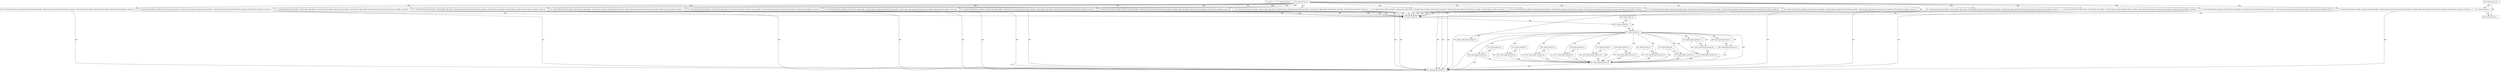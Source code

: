 digraph G {
  "1: match () ...
" [shape=box, ];
  "72: match (event_id) ...
" [shape=box, ];
  "78: match (event_id) ...
" [shape=box, ];
  "97: match (forward_flow_ip_header_2,forward_flow_udp_header_1,forward_flow_ip_header_6,forward_flow_ip_header_7,forward_flow_udp_header_0,forward_flow_ip_header_4,forward_flow_ip_header_5,event_id) ...
" [
  shape=box, ];
  "102: match (forward_flow_ip_header_2,forward_flow_udp_header_1,forward_flow_ip_header_6,forward_flow_ip_header_7,forward_flow_udp_header_0,forward_flow_ip_header_4,forward_flow_ip_header_5,event_id) ...
" [
  shape=box, ];
  "107: match (forward_flow_ip_header_2,forward_flow_udp_header_1,forward_flow_ip_header_6,forward_flow_ip_header_7,forward_flow_udp_header_0,forward_flow_ip_header_4,forward_flow_ip_header_5,event_id) ...
" [
  shape=box, ];
  "112: match (forward_flow_ip_header_2,forward_flow_udp_header_1,forward_flow_ip_header_6,forward_flow_ip_header_7,forward_flow_udp_header_0,forward_flow_ip_header_4,forward_flow_ip_header_5,event_id) ...
" [
  shape=box, ];
  "117: match (forward_flow_ip_header_2,forward_flow_udp_header_1,forward_flow_ip_header_6,forward_flow_ip_header_7,forward_flow_udp_header_0,forward_flow_ip_header_4,forward_flow_ip_header_5,event_id) ...
" [
  shape=box, ];
  "122: match (forward_flow_ip_header_2,forward_flow_udp_header_1,forward_flow_ip_header_6,forward_flow_ip_header_7,forward_flow_udp_header_0,forward_flow_ip_header_4,forward_flow_ip_header_5,event_id) ...
" [
  shape=box, ];
  "127: match (forward_flow_ip_header_2,forward_flow_udp_header_1,forward_flow_ip_header_6,forward_flow_ip_header_7,forward_flow_udp_header_0,forward_flow_ip_header_4,forward_flow_ip_header_5,event_id) ...
" [
  shape=box, ];
  "132: match (forward_flow_ip_header_2,forward_flow_udp_header_1,forward_flow_ip_header_6,forward_flow_ip_header_7,forward_flow_udp_header_0,forward_flow_ip_header_4,forward_flow_ip_header_5,event_id) ...
" [
  shape=box, ];
  "137: match (forward_flow_ip_header_2,forward_flow_udp_header_1,forward_flow_ip_header_6,forward_flow_ip_header_7,forward_flow_udp_header_0,forward_flow_ip_header_4,forward_flow_ip_header_5,event_id) ...
" [
  shape=box, ];
  "142: match (forward_flow_ip_header_2,forward_flow_udp_header_1,forward_flow_ip_header_6,forward_flow_ip_header_7,forward_flow_udp_header_0,forward_flow_ip_header_4,forward_flow_ip_header_5,event_id) ...
" [
  shape=box, ];
  "147: match (forward_flow_ip_header_2,forward_flow_udp_header_1,forward_flow_ip_header_6,forward_flow_ip_header_7,forward_flow_udp_header_0,forward_flow_ip_header_4,forward_flow_ip_header_5,event_id) ...
" [
  shape=box, ];
  "152: match (forward_flow_ip_header_2,forward_flow_udp_header_1,forward_flow_ip_header_6,forward_flow_ip_header_7,forward_flow_udp_header_0,forward_flow_ip_header_4,forward_flow_ip_header_5,event_id) ...
" [
  shape=box, ];
  "157: match (forward_flow_ip_header_2,forward_flow_udp_header_1,forward_flow_ip_header_6,forward_flow_ip_header_7,forward_flow_udp_header_0,forward_flow_ip_header_4,forward_flow_ip_header_5,event_id) ...
" [
  shape=box, ];
  "162: match (forward_flow_ip_header_2,forward_flow_udp_header_1,forward_flow_ip_header_6,forward_flow_ip_header_7,forward_flow_udp_header_0,forward_flow_ip_header_4,forward_flow_ip_header_5,event_id) ...
" [
  shape=box, ];
  "167: match (forward_flow_ip_header_2,forward_flow_udp_header_1,forward_flow_ip_header_6,forward_flow_ip_header_7,forward_flow_udp_header_0,forward_flow_ip_header_4,forward_flow_ip_header_5,event_id) ...
" [
  shape=box, ];
  "172: match (forward_flow_ip_header_2,forward_flow_udp_header_1,forward_flow_ip_header_6,forward_flow_ip_header_7,forward_flow_udp_header_0,forward_flow_ip_header_4,forward_flow_ip_header_5,event_id) ...
" [
  shape=box, ];
  "177: match (forward_flow_ip_header_2,forward_flow_udp_header_1,forward_flow_ip_header_6,forward_flow_ip_header_7,forward_flow_udp_header_0,forward_flow_ip_header_4,forward_flow_ip_header_5,event_id) ...
" [
  shape=box, ];
  "182: match (forward_flow_ip_header_2,forward_flow_udp_header_1,forward_flow_ip_header_6,forward_flow_ip_header_7,forward_flow_udp_header_0,forward_flow_ip_header_4,forward_flow_ip_header_5,event_id) ...
" [
  shape=box, ];
  "189: match (event_id) ...
" [shape=box, ];
  "192: match (event_id) ...
" [shape=box, ];
  "213: match (event_id) ...
" [shape=box, ];
  "219: match (event_id) ...
" [shape=box, ];
  "226: match (event_id) ...
" [shape=box, ];
  "232: match (event_id) ...
" [shape=box, ];
  "239: match (event_id) ...
" [shape=box, ];
  "246: match (event_id) ...
" [shape=box, ];
  "253: match (event_id) ...
" [shape=box, ];
  "260: match (event_id) ...
" [shape=box, ];
  "267: match (event_id) ...
" [shape=box, ];
  "274: match (event_id) ...
" [shape=box, ];
  "282: match (path_id,event_id) ...
" [shape=box, ];
  "285: match (path_id,event_id) ...
" [shape=box, ];
  "291: match (path_id,event_id) ...
" [shape=box, ];
  "297: match (path_id,event_id) ...
" [shape=box, ];
  "303: match (path_id,event_id) ...
" [shape=box, ];
  "309: match (path_id,event_id) ...
" [shape=box, ];
  "315: match (path_id,event_id) ...
" [shape=box, ];
  "321: match (path_id,event_id) ...
" [shape=box, ];
  "329: match (path_id,event_id) ...
" [shape=box, ];
  "350: match (path_id,event_id) ...
" [shape=box, ];
  "355: match (path_id,event_id) ...
" [shape=box, ];
  "360: match (path_id,event_id) ...
" [shape=box, ];
  "366: match (path_id,event_id) ...
" [shape=box, ];
  "368: match (path_id,event_id) ...
" [shape=box, ];
  "461: match (path_id,event_id) ...
" [shape=box, ];
  "502: match (path_id,event_id) ...
" [shape=box, ];
  "506: match (event_id) ...
" [shape=box, ];
  "525: match (event_id) ...
" [shape=box, ];
  "565: match (event_id) ...
" [shape=box, ];
  
  
  "78: match (event_id) ...
" -> "97: match (forward_flow_ip_header_2,forward_flow_udp_header_1,forward_flow_ip_header_6,forward_flow_ip_header_7,forward_flow_udp_header_0,forward_flow_ip_header_4,forward_flow_ip_header_5,event_id) ...
" [
  label="WW", ];
  "78: match (event_id) ...
" -> "102: match (forward_flow_ip_header_2,forward_flow_udp_header_1,forward_flow_ip_header_6,forward_flow_ip_header_7,forward_flow_udp_header_0,forward_flow_ip_header_4,forward_flow_ip_header_5,event_id) ...
" [
  label="WW", ];
  "78: match (event_id) ...
" -> "107: match (forward_flow_ip_header_2,forward_flow_udp_header_1,forward_flow_ip_header_6,forward_flow_ip_header_7,forward_flow_udp_header_0,forward_flow_ip_header_4,forward_flow_ip_header_5,event_id) ...
" [
  label="WW", ];
  "78: match (event_id) ...
" -> "112: match (forward_flow_ip_header_2,forward_flow_udp_header_1,forward_flow_ip_header_6,forward_flow_ip_header_7,forward_flow_udp_header_0,forward_flow_ip_header_4,forward_flow_ip_header_5,event_id) ...
" [
  label="WW", ];
  "78: match (event_id) ...
" -> "117: match (forward_flow_ip_header_2,forward_flow_udp_header_1,forward_flow_ip_header_6,forward_flow_ip_header_7,forward_flow_udp_header_0,forward_flow_ip_header_4,forward_flow_ip_header_5,event_id) ...
" [
  label="WW", ];
  "78: match (event_id) ...
" -> "122: match (forward_flow_ip_header_2,forward_flow_udp_header_1,forward_flow_ip_header_6,forward_flow_ip_header_7,forward_flow_udp_header_0,forward_flow_ip_header_4,forward_flow_ip_header_5,event_id) ...
" [
  label="WW", ];
  "78: match (event_id) ...
" -> "127: match (forward_flow_ip_header_2,forward_flow_udp_header_1,forward_flow_ip_header_6,forward_flow_ip_header_7,forward_flow_udp_header_0,forward_flow_ip_header_4,forward_flow_ip_header_5,event_id) ...
" [
  label="WW", ];
  "78: match (event_id) ...
" -> "132: match (forward_flow_ip_header_2,forward_flow_udp_header_1,forward_flow_ip_header_6,forward_flow_ip_header_7,forward_flow_udp_header_0,forward_flow_ip_header_4,forward_flow_ip_header_5,event_id) ...
" [
  label="WW", ];
  "78: match (event_id) ...
" -> "137: match (forward_flow_ip_header_2,forward_flow_udp_header_1,forward_flow_ip_header_6,forward_flow_ip_header_7,forward_flow_udp_header_0,forward_flow_ip_header_4,forward_flow_ip_header_5,event_id) ...
" [
  label="WW", ];
  "78: match (event_id) ...
" -> "142: match (forward_flow_ip_header_2,forward_flow_udp_header_1,forward_flow_ip_header_6,forward_flow_ip_header_7,forward_flow_udp_header_0,forward_flow_ip_header_4,forward_flow_ip_header_5,event_id) ...
" [
  label="WW", ];
  "78: match (event_id) ...
" -> "147: match (forward_flow_ip_header_2,forward_flow_udp_header_1,forward_flow_ip_header_6,forward_flow_ip_header_7,forward_flow_udp_header_0,forward_flow_ip_header_4,forward_flow_ip_header_5,event_id) ...
" [
  label="WW", ];
  "78: match (event_id) ...
" -> "152: match (forward_flow_ip_header_2,forward_flow_udp_header_1,forward_flow_ip_header_6,forward_flow_ip_header_7,forward_flow_udp_header_0,forward_flow_ip_header_4,forward_flow_ip_header_5,event_id) ...
" [
  label="WW", ];
  "78: match (event_id) ...
" -> "157: match (forward_flow_ip_header_2,forward_flow_udp_header_1,forward_flow_ip_header_6,forward_flow_ip_header_7,forward_flow_udp_header_0,forward_flow_ip_header_4,forward_flow_ip_header_5,event_id) ...
" [
  label="WW", ];
  "78: match (event_id) ...
" -> "162: match (forward_flow_ip_header_2,forward_flow_udp_header_1,forward_flow_ip_header_6,forward_flow_ip_header_7,forward_flow_udp_header_0,forward_flow_ip_header_4,forward_flow_ip_header_5,event_id) ...
" [
  label="WW", ];
  "78: match (event_id) ...
" -> "167: match (forward_flow_ip_header_2,forward_flow_udp_header_1,forward_flow_ip_header_6,forward_flow_ip_header_7,forward_flow_udp_header_0,forward_flow_ip_header_4,forward_flow_ip_header_5,event_id) ...
" [
  label="WW", ];
  "78: match (event_id) ...
" -> "172: match (forward_flow_ip_header_2,forward_flow_udp_header_1,forward_flow_ip_header_6,forward_flow_ip_header_7,forward_flow_udp_header_0,forward_flow_ip_header_4,forward_flow_ip_header_5,event_id) ...
" [
  label="WW", ];
  "78: match (event_id) ...
" -> "177: match (forward_flow_ip_header_2,forward_flow_udp_header_1,forward_flow_ip_header_6,forward_flow_ip_header_7,forward_flow_udp_header_0,forward_flow_ip_header_4,forward_flow_ip_header_5,event_id) ...
" [
  label="WW", ];
  "78: match (event_id) ...
" -> "182: match (forward_flow_ip_header_2,forward_flow_udp_header_1,forward_flow_ip_header_6,forward_flow_ip_header_7,forward_flow_udp_header_0,forward_flow_ip_header_4,forward_flow_ip_header_5,event_id) ...
" [
  label="WW", ];
  "78: match (event_id) ...
" -> "192: match (event_id) ...
" [label="WR", ];
  "97: match (forward_flow_ip_header_2,forward_flow_udp_header_1,forward_flow_ip_header_6,forward_flow_ip_header_7,forward_flow_udp_header_0,forward_flow_ip_header_4,forward_flow_ip_header_5,event_id) ...
" -> "192: match (event_id) ...
" [
  label="WR", ];
  "97: match (forward_flow_ip_header_2,forward_flow_udp_header_1,forward_flow_ip_header_6,forward_flow_ip_header_7,forward_flow_udp_header_0,forward_flow_ip_header_4,forward_flow_ip_header_5,event_id) ...
" -> "502: match (path_id,event_id) ...
" [
  label="RW", ];
  "102: match (forward_flow_ip_header_2,forward_flow_udp_header_1,forward_flow_ip_header_6,forward_flow_ip_header_7,forward_flow_udp_header_0,forward_flow_ip_header_4,forward_flow_ip_header_5,event_id) ...
" -> "192: match (event_id) ...
" [
  label="WR", ];
  "102: match (forward_flow_ip_header_2,forward_flow_udp_header_1,forward_flow_ip_header_6,forward_flow_ip_header_7,forward_flow_udp_header_0,forward_flow_ip_header_4,forward_flow_ip_header_5,event_id) ...
" -> "502: match (path_id,event_id) ...
" [
  label="RW", ];
  "107: match (forward_flow_ip_header_2,forward_flow_udp_header_1,forward_flow_ip_header_6,forward_flow_ip_header_7,forward_flow_udp_header_0,forward_flow_ip_header_4,forward_flow_ip_header_5,event_id) ...
" -> "192: match (event_id) ...
" [
  label="WR", ];
  "107: match (forward_flow_ip_header_2,forward_flow_udp_header_1,forward_flow_ip_header_6,forward_flow_ip_header_7,forward_flow_udp_header_0,forward_flow_ip_header_4,forward_flow_ip_header_5,event_id) ...
" -> "502: match (path_id,event_id) ...
" [
  label="RW", ];
  "112: match (forward_flow_ip_header_2,forward_flow_udp_header_1,forward_flow_ip_header_6,forward_flow_ip_header_7,forward_flow_udp_header_0,forward_flow_ip_header_4,forward_flow_ip_header_5,event_id) ...
" -> "192: match (event_id) ...
" [
  label="WR", ];
  "112: match (forward_flow_ip_header_2,forward_flow_udp_header_1,forward_flow_ip_header_6,forward_flow_ip_header_7,forward_flow_udp_header_0,forward_flow_ip_header_4,forward_flow_ip_header_5,event_id) ...
" -> "502: match (path_id,event_id) ...
" [
  label="RW", ];
  "117: match (forward_flow_ip_header_2,forward_flow_udp_header_1,forward_flow_ip_header_6,forward_flow_ip_header_7,forward_flow_udp_header_0,forward_flow_ip_header_4,forward_flow_ip_header_5,event_id) ...
" -> "192: match (event_id) ...
" [
  label="WR", ];
  "117: match (forward_flow_ip_header_2,forward_flow_udp_header_1,forward_flow_ip_header_6,forward_flow_ip_header_7,forward_flow_udp_header_0,forward_flow_ip_header_4,forward_flow_ip_header_5,event_id) ...
" -> "502: match (path_id,event_id) ...
" [
  label="RW", ];
  "122: match (forward_flow_ip_header_2,forward_flow_udp_header_1,forward_flow_ip_header_6,forward_flow_ip_header_7,forward_flow_udp_header_0,forward_flow_ip_header_4,forward_flow_ip_header_5,event_id) ...
" -> "192: match (event_id) ...
" [
  label="WR", ];
  "122: match (forward_flow_ip_header_2,forward_flow_udp_header_1,forward_flow_ip_header_6,forward_flow_ip_header_7,forward_flow_udp_header_0,forward_flow_ip_header_4,forward_flow_ip_header_5,event_id) ...
" -> "502: match (path_id,event_id) ...
" [
  label="RW", ];
  "127: match (forward_flow_ip_header_2,forward_flow_udp_header_1,forward_flow_ip_header_6,forward_flow_ip_header_7,forward_flow_udp_header_0,forward_flow_ip_header_4,forward_flow_ip_header_5,event_id) ...
" -> "192: match (event_id) ...
" [
  label="WR", ];
  "127: match (forward_flow_ip_header_2,forward_flow_udp_header_1,forward_flow_ip_header_6,forward_flow_ip_header_7,forward_flow_udp_header_0,forward_flow_ip_header_4,forward_flow_ip_header_5,event_id) ...
" -> "502: match (path_id,event_id) ...
" [
  label="RW", ];
  "132: match (forward_flow_ip_header_2,forward_flow_udp_header_1,forward_flow_ip_header_6,forward_flow_ip_header_7,forward_flow_udp_header_0,forward_flow_ip_header_4,forward_flow_ip_header_5,event_id) ...
" -> "192: match (event_id) ...
" [
  label="WR", ];
  "132: match (forward_flow_ip_header_2,forward_flow_udp_header_1,forward_flow_ip_header_6,forward_flow_ip_header_7,forward_flow_udp_header_0,forward_flow_ip_header_4,forward_flow_ip_header_5,event_id) ...
" -> "502: match (path_id,event_id) ...
" [
  label="RW", ];
  "137: match (forward_flow_ip_header_2,forward_flow_udp_header_1,forward_flow_ip_header_6,forward_flow_ip_header_7,forward_flow_udp_header_0,forward_flow_ip_header_4,forward_flow_ip_header_5,event_id) ...
" -> "192: match (event_id) ...
" [
  label="WR", ];
  "137: match (forward_flow_ip_header_2,forward_flow_udp_header_1,forward_flow_ip_header_6,forward_flow_ip_header_7,forward_flow_udp_header_0,forward_flow_ip_header_4,forward_flow_ip_header_5,event_id) ...
" -> "502: match (path_id,event_id) ...
" [
  label="RW", ];
  "142: match (forward_flow_ip_header_2,forward_flow_udp_header_1,forward_flow_ip_header_6,forward_flow_ip_header_7,forward_flow_udp_header_0,forward_flow_ip_header_4,forward_flow_ip_header_5,event_id) ...
" -> "192: match (event_id) ...
" [
  label="WR", ];
  "142: match (forward_flow_ip_header_2,forward_flow_udp_header_1,forward_flow_ip_header_6,forward_flow_ip_header_7,forward_flow_udp_header_0,forward_flow_ip_header_4,forward_flow_ip_header_5,event_id) ...
" -> "502: match (path_id,event_id) ...
" [
  label="RW", ];
  "147: match (forward_flow_ip_header_2,forward_flow_udp_header_1,forward_flow_ip_header_6,forward_flow_ip_header_7,forward_flow_udp_header_0,forward_flow_ip_header_4,forward_flow_ip_header_5,event_id) ...
" -> "192: match (event_id) ...
" [
  label="WR", ];
  "147: match (forward_flow_ip_header_2,forward_flow_udp_header_1,forward_flow_ip_header_6,forward_flow_ip_header_7,forward_flow_udp_header_0,forward_flow_ip_header_4,forward_flow_ip_header_5,event_id) ...
" -> "502: match (path_id,event_id) ...
" [
  label="RW", ];
  "152: match (forward_flow_ip_header_2,forward_flow_udp_header_1,forward_flow_ip_header_6,forward_flow_ip_header_7,forward_flow_udp_header_0,forward_flow_ip_header_4,forward_flow_ip_header_5,event_id) ...
" -> "192: match (event_id) ...
" [
  label="WR", ];
  "152: match (forward_flow_ip_header_2,forward_flow_udp_header_1,forward_flow_ip_header_6,forward_flow_ip_header_7,forward_flow_udp_header_0,forward_flow_ip_header_4,forward_flow_ip_header_5,event_id) ...
" -> "502: match (path_id,event_id) ...
" [
  label="RW", ];
  "157: match (forward_flow_ip_header_2,forward_flow_udp_header_1,forward_flow_ip_header_6,forward_flow_ip_header_7,forward_flow_udp_header_0,forward_flow_ip_header_4,forward_flow_ip_header_5,event_id) ...
" -> "192: match (event_id) ...
" [
  label="WR", ];
  "157: match (forward_flow_ip_header_2,forward_flow_udp_header_1,forward_flow_ip_header_6,forward_flow_ip_header_7,forward_flow_udp_header_0,forward_flow_ip_header_4,forward_flow_ip_header_5,event_id) ...
" -> "502: match (path_id,event_id) ...
" [
  label="RW", ];
  "162: match (forward_flow_ip_header_2,forward_flow_udp_header_1,forward_flow_ip_header_6,forward_flow_ip_header_7,forward_flow_udp_header_0,forward_flow_ip_header_4,forward_flow_ip_header_5,event_id) ...
" -> "192: match (event_id) ...
" [
  label="WR", ];
  "162: match (forward_flow_ip_header_2,forward_flow_udp_header_1,forward_flow_ip_header_6,forward_flow_ip_header_7,forward_flow_udp_header_0,forward_flow_ip_header_4,forward_flow_ip_header_5,event_id) ...
" -> "502: match (path_id,event_id) ...
" [
  label="RW", ];
  "167: match (forward_flow_ip_header_2,forward_flow_udp_header_1,forward_flow_ip_header_6,forward_flow_ip_header_7,forward_flow_udp_header_0,forward_flow_ip_header_4,forward_flow_ip_header_5,event_id) ...
" -> "192: match (event_id) ...
" [
  label="WR", ];
  "167: match (forward_flow_ip_header_2,forward_flow_udp_header_1,forward_flow_ip_header_6,forward_flow_ip_header_7,forward_flow_udp_header_0,forward_flow_ip_header_4,forward_flow_ip_header_5,event_id) ...
" -> "502: match (path_id,event_id) ...
" [
  label="RW", ];
  "172: match (forward_flow_ip_header_2,forward_flow_udp_header_1,forward_flow_ip_header_6,forward_flow_ip_header_7,forward_flow_udp_header_0,forward_flow_ip_header_4,forward_flow_ip_header_5,event_id) ...
" -> "192: match (event_id) ...
" [
  label="WR", ];
  "172: match (forward_flow_ip_header_2,forward_flow_udp_header_1,forward_flow_ip_header_6,forward_flow_ip_header_7,forward_flow_udp_header_0,forward_flow_ip_header_4,forward_flow_ip_header_5,event_id) ...
" -> "502: match (path_id,event_id) ...
" [
  label="RW", ];
  "177: match (forward_flow_ip_header_2,forward_flow_udp_header_1,forward_flow_ip_header_6,forward_flow_ip_header_7,forward_flow_udp_header_0,forward_flow_ip_header_4,forward_flow_ip_header_5,event_id) ...
" -> "192: match (event_id) ...
" [
  label="WR", ];
  "177: match (forward_flow_ip_header_2,forward_flow_udp_header_1,forward_flow_ip_header_6,forward_flow_ip_header_7,forward_flow_udp_header_0,forward_flow_ip_header_4,forward_flow_ip_header_5,event_id) ...
" -> "502: match (path_id,event_id) ...
" [
  label="RW", ];
  "182: match (forward_flow_ip_header_2,forward_flow_udp_header_1,forward_flow_ip_header_6,forward_flow_ip_header_7,forward_flow_udp_header_0,forward_flow_ip_header_4,forward_flow_ip_header_5,event_id) ...
" -> "192: match (event_id) ...
" [
  label="WR", ];
  "182: match (forward_flow_ip_header_2,forward_flow_udp_header_1,forward_flow_ip_header_6,forward_flow_ip_header_7,forward_flow_udp_header_0,forward_flow_ip_header_4,forward_flow_ip_header_5,event_id) ...
" -> "502: match (path_id,event_id) ...
" [
  label="RW", ];
  "189: match (event_id) ...
" -> "213: match (event_id) ...
" [label="WW", ];
  "189: match (event_id) ...
" -> "219: match (event_id) ...
" [label="WR", ];
  "192: match (event_id) ...
" -> "213: match (event_id) ...
" [label="WR", ];
  "213: match (event_id) ...
" -> "219: match (event_id) ...
" [label="WR", ];
  "219: match (event_id) ...
" -> "282: match (path_id,event_id) ...
" [
  label="WR", ];
  "219: match (event_id) ...
" -> "285: match (path_id,event_id) ...
" [
  label="WR", ];
  "219: match (event_id) ...
" -> "291: match (path_id,event_id) ...
" [
  label="WR", ];
  "219: match (event_id) ...
" -> "297: match (path_id,event_id) ...
" [
  label="WR", ];
  "219: match (event_id) ...
" -> "303: match (path_id,event_id) ...
" [
  label="WR", ];
  "219: match (event_id) ...
" -> "309: match (path_id,event_id) ...
" [
  label="WR", ];
  "219: match (event_id) ...
" -> "315: match (path_id,event_id) ...
" [
  label="WR", ];
  "219: match (event_id) ...
" -> "321: match (path_id,event_id) ...
" [
  label="WR", ];
  "219: match (event_id) ...
" -> "329: match (path_id,event_id) ...
" [
  label="WR", ];
  "219: match (event_id) ...
" -> "350: match (path_id,event_id) ...
" [
  label="WR", ];
  "219: match (event_id) ...
" -> "355: match (path_id,event_id) ...
" [
  label="WR", ];
  "219: match (event_id) ...
" -> "360: match (path_id,event_id) ...
" [
  label="WR", ];
  "219: match (event_id) ...
" -> "366: match (path_id,event_id) ...
" [
  label="WR", ];
  "219: match (event_id) ...
" -> "368: match (path_id,event_id) ...
" [
  label="WR", ];
  "219: match (event_id) ...
" -> "461: match (path_id,event_id) ...
" [
  label="WR", ];
  "219: match (event_id) ...
" -> "502: match (path_id,event_id) ...
" [
  label="WR", ];
  "226: match (event_id) ...
" -> "282: match (path_id,event_id) ...
" [
  label="WW", ];
  "226: match (event_id) ...
" -> "461: match (path_id,event_id) ...
" [
  label="WR", ];
  "232: match (event_id) ...
" -> "285: match (path_id,event_id) ...
" [
  label="WW", ];
  "232: match (event_id) ...
" -> "461: match (path_id,event_id) ...
" [
  label="WR", ];
  "239: match (event_id) ...
" -> "291: match (path_id,event_id) ...
" [
  label="WW", ];
  "239: match (event_id) ...
" -> "461: match (path_id,event_id) ...
" [
  label="WR", ];
  "246: match (event_id) ...
" -> "297: match (path_id,event_id) ...
" [
  label="WW", ];
  "246: match (event_id) ...
" -> "461: match (path_id,event_id) ...
" [
  label="WR", ];
  "253: match (event_id) ...
" -> "303: match (path_id,event_id) ...
" [
  label="WW", ];
  "253: match (event_id) ...
" -> "461: match (path_id,event_id) ...
" [
  label="WR", ];
  "260: match (event_id) ...
" -> "309: match (path_id,event_id) ...
" [
  label="WW", ];
  "260: match (event_id) ...
" -> "461: match (path_id,event_id) ...
" [
  label="WR", ];
  "267: match (event_id) ...
" -> "315: match (path_id,event_id) ...
" [
  label="WW", ];
  "267: match (event_id) ...
" -> "461: match (path_id,event_id) ...
" [
  label="WR", ];
  "274: match (event_id) ...
" -> "321: match (path_id,event_id) ...
" [
  label="WW", ];
  "274: match (event_id) ...
" -> "461: match (path_id,event_id) ...
" [
  label="WR", ];
  "282: match (path_id,event_id) ...
" -> "461: match (path_id,event_id) ...
" [
  label="WR", ];
  "285: match (path_id,event_id) ...
" -> "461: match (path_id,event_id) ...
" [
  label="WR", ];
  "285: match (path_id,event_id) ...
" -> "502: match (path_id,event_id) ...
" [
  label="RW", ];
  "291: match (path_id,event_id) ...
" -> "461: match (path_id,event_id) ...
" [
  label="WR", ];
  "297: match (path_id,event_id) ...
" -> "461: match (path_id,event_id) ...
" [
  label="WR", ];
  "303: match (path_id,event_id) ...
" -> "461: match (path_id,event_id) ...
" [
  label="WR", ];
  "309: match (path_id,event_id) ...
" -> "461: match (path_id,event_id) ...
" [
  label="WR", ];
  "315: match (path_id,event_id) ...
" -> "461: match (path_id,event_id) ...
" [
  label="WR", ];
  "321: match (path_id,event_id) ...
" -> "461: match (path_id,event_id) ...
" [
  label="WR", ];
  "329: match (path_id,event_id) ...
" -> "350: match (path_id,event_id) ...
" [
  label="WW", ];
  "329: match (path_id,event_id) ...
" -> "355: match (path_id,event_id) ...
" [
  label="WR", ];
  "350: match (path_id,event_id) ...
" -> "355: match (path_id,event_id) ...
" [
  label="WR", ];
  "355: match (path_id,event_id) ...
" -> "461: match (path_id,event_id) ...
" [
  label="WR", ];
  "360: match (path_id,event_id) ...
" -> "366: match (path_id,event_id) ...
" [
  label="WR", ];
  "366: match (path_id,event_id) ...
" -> "461: match (path_id,event_id) ...
" [
  label="WR", ];
  "461: match (path_id,event_id) ...
" -> "502: match (path_id,event_id) ...
" [
  label="RW", ];
  "506: match (event_id) ...
" -> "525: match (event_id) ...
" [label="WR", ];
  "506: match (event_id) ...
" -> "565: match (event_id) ...
" [label="RW", ];
  "525: match (event_id) ...
" -> "565: match (event_id) ...
" [label="RW", ];
  
  }